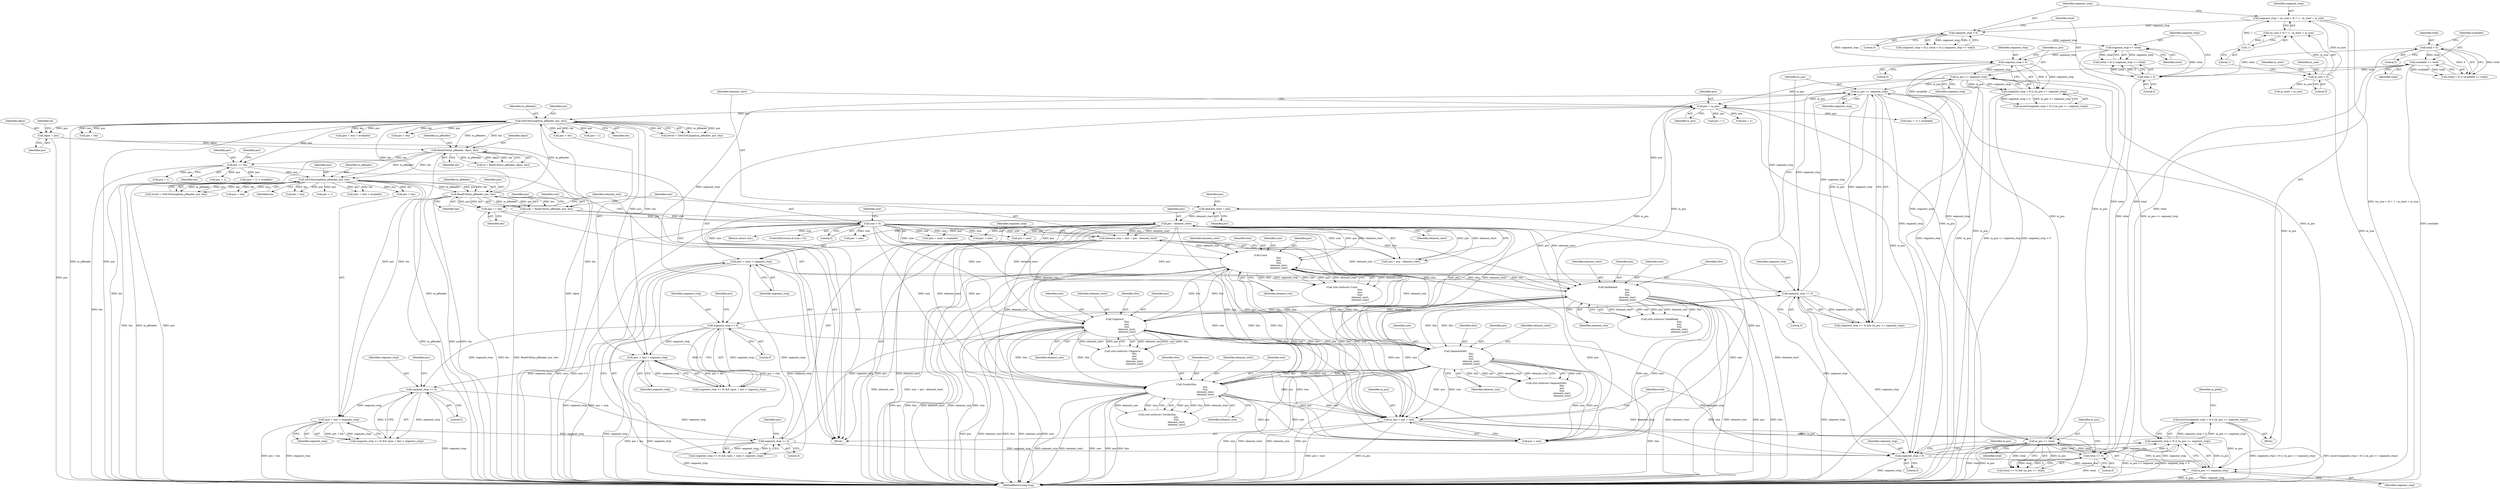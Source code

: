 digraph "1_Android_04839626ed859623901ebd3a5fd483982186b59d_189@API" {
"1000545" [label="(Call,assert((segment_stop < 0) || (m_pos <= segment_stop)))"];
"1000546" [label="(Call,(segment_stop < 0) || (m_pos <= segment_stop))"];
"1000547" [label="(Call,segment_stop < 0)"];
"1000192" [label="(Call,m_pos >= segment_stop)"];
"1000183" [label="(Call,m_pos >= total)"];
"1000540" [label="(Call,m_pos = pos + size)"];
"1000459" [label="(Call,Cues(\n                                                this,\n                                                pos,\n                                                size,\n                                                element_start,\n                                                element_size))"];
"1000485" [label="(Call,SeekHead(\n                                                    this,\n                                                    pos,\n                                                    size,\n                                                    element_start,\n                                                    element_size))"];
"1000519" [label="(Call,Chapters(\n                                this,\n                                pos,\n                                size,\n                                element_start,\n                                element_size))"];
"1000392" [label="(Call,SegmentInfo(\n                                          this,\n                                          pos,\n                                          size,\n                                          element_start,\n                                          element_size))"];
"1000425" [label="(Call,Tracks(this,\n                                                  pos,\n                                                  size,\n                                                  element_start,\n                                                  element_size))"];
"1000356" [label="(Call,pos - element_start)"];
"1000348" [label="(Call,pos += len)"];
"1000338" [label="(Call,ReadUInt(m_pReader, pos, len))"];
"1000295" [label="(Call,GetUIntLength(m_pReader, pos, len))"];
"1000265" [label="(Call,ReadUInt(m_pReader, idpos, len))"];
"1000218" [label="(Call,GetUIntLength(m_pReader, pos, len))"];
"1000197" [label="(Call,pos = m_pos)"];
"1000173" [label="(Call,m_pos <= segment_stop)"];
"1000170" [label="(Call,segment_stop < 0)"];
"1000158" [label="(Call,segment_stop < 0)"];
"1000145" [label="(Call,segment_stop = (m_size < 0) ? -1 : m_start + m_size)"];
"1000151" [label="(Call,-1)"];
"1000148" [label="(Call,m_size < 0)"];
"1000165" [label="(Call,segment_stop <= total)"];
"1000162" [label="(Call,total < 0)"];
"1000138" [label="(Call,total < 0)"];
"1000141" [label="(Call,available <= total)"];
"1000259" [label="(Call,idpos = pos)"];
"1000280" [label="(Call,pos += len)"];
"1000201" [label="(Call,element_start = pos)"];
"1000343" [label="(Call,size < 0)"];
"1000336" [label="(Call,size = ReadUInt(m_pReader, pos, len))"];
"1000352" [label="(Call,element_size = size + pos - element_start)"];
"1000180" [label="(Call,total >= 0)"];
"1000189" [label="(Call,segment_stop >= 0)"];
"1000364" [label="(Call,(pos + size) > segment_stop)"];
"1000361" [label="(Call,segment_stop >= 0)"];
"1000315" [label="(Call,segment_stop >= 0)"];
"1000238" [label="(Call,segment_stop >= 0)"];
"1000241" [label="(Call,(pos + len) > segment_stop)"];
"1000318" [label="(Call,(pos + len) > segment_stop)"];
"1000169" [label="(Call,(segment_stop < 0) || (m_pos <= segment_stop))"];
"1000550" [label="(Call,m_pos <= segment_stop)"];
"1000423" [label="(Call,(std::nothrow) Tracks(this,\n                                                  pos,\n                                                  size,\n                                                  element_start,\n                                                  element_size))"];
"1000219" [label="(Identifier,m_pReader)"];
"1000263" [label="(Call,id = ReadUInt(m_pReader, idpos, len))"];
"1000150" [label="(Literal,0)"];
"1000357" [label="(Identifier,pos)"];
"1000461" [label="(Identifier,pos)"];
"1000249" [label="(Call,(pos + len) > available)"];
"1000163" [label="(Identifier,total)"];
"1000191" [label="(Literal,0)"];
"1000546" [label="(Call,(segment_stop < 0) || (m_pos <= segment_stop))"];
"1000393" [label="(Identifier,this)"];
"1000245" [label="(Identifier,segment_stop)"];
"1000392" [label="(Call,SegmentInfo(\n                                          this,\n                                          pos,\n                                          size,\n                                          element_start,\n                                          element_size))"];
"1000378" [label="(Call,pos + size)"];
"1000161" [label="(Call,(total < 0) || (segment_stop <= total))"];
"1000250" [label="(Call,pos + len)"];
"1000320" [label="(Identifier,pos)"];
"1000280" [label="(Call,pos += len)"];
"1000199" [label="(Identifier,m_pos)"];
"1000360" [label="(Call,(segment_stop >= 0) && ((pos + size) > segment_stop))"];
"1000490" [label="(Identifier,element_size)"];
"1000179" [label="(Call,(total >= 0) && (m_pos >= total))"];
"1000542" [label="(Call,pos + size)"];
"1000394" [label="(Identifier,pos)"];
"1000297" [label="(Identifier,pos)"];
"1000266" [label="(Identifier,m_pReader)"];
"1000192" [label="(Call,m_pos >= segment_stop)"];
"1000165" [label="(Call,segment_stop <= total)"];
"1000143" [label="(Identifier,total)"];
"1000281" [label="(Identifier,pos)"];
"1000154" [label="(Identifier,m_start)"];
"1000550" [label="(Call,m_pos <= segment_stop)"];
"1000345" [label="(Literal,0)"];
"1000390" [label="(Call,(std::nothrow) SegmentInfo(\n                                          this,\n                                          pos,\n                                          size,\n                                          element_start,\n                                          element_size))"];
"1000396" [label="(Identifier,element_start)"];
"1000282" [label="(Identifier,len)"];
"1000239" [label="(Identifier,segment_stop)"];
"1000426" [label="(Identifier,this)"];
"1000366" [label="(Identifier,pos)"];
"1000172" [label="(Literal,0)"];
"1000349" [label="(Identifier,pos)"];
"1000344" [label="(Identifier,size)"];
"1000487" [label="(Identifier,pos)"];
"1000485" [label="(Call,SeekHead(\n                                                    this,\n                                                    pos,\n                                                    size,\n                                                    element_start,\n                                                    element_size))"];
"1000327" [label="(Call,pos + len)"];
"1000463" [label="(Identifier,element_start)"];
"1000147" [label="(Call,(m_size < 0) ? -1 : m_start + m_size)"];
"1000183" [label="(Call,m_pos >= total)"];
"1000356" [label="(Call,pos - element_start)"];
"1000549" [label="(Literal,0)"];
"1000540" [label="(Call,m_pos = pos + size)"];
"1000361" [label="(Call,segment_stop >= 0)"];
"1000293" [label="(Call,result = GetUIntLength(m_pReader, pos, len))"];
"1000522" [label="(Identifier,size)"];
"1000185" [label="(Identifier,total)"];
"1000166" [label="(Identifier,segment_stop)"];
"1000430" [label="(Identifier,element_size)"];
"1000340" [label="(Identifier,pos)"];
"1000373" [label="(Call,pos + size)"];
"1000261" [label="(Identifier,pos)"];
"1000243" [label="(Identifier,pos)"];
"1000142" [label="(Identifier,available)"];
"1000177" [label="(Block,)"];
"1000286" [label="(Identifier,pos)"];
"1000211" [label="(Call,pos + 1)"];
"1000148" [label="(Call,m_size < 0)"];
"1000203" [label="(Identifier,pos)"];
"1000555" [label="(Identifier,m_pInfo)"];
"1000170" [label="(Call,segment_stop < 0)"];
"1000339" [label="(Identifier,m_pReader)"];
"1000541" [label="(Identifier,m_pos)"];
"1000140" [label="(Literal,0)"];
"1000364" [label="(Call,(pos + size) > segment_stop)"];
"1000464" [label="(Identifier,element_size)"];
"1000205" [label="(Call,(pos + 1) > available)"];
"1000167" [label="(Identifier,total)"];
"1000290" [label="(Call,pos + 1)"];
"1000318" [label="(Call,(pos + len) > segment_stop)"];
"1000174" [label="(Identifier,m_pos)"];
"1000149" [label="(Identifier,m_size)"];
"1000363" [label="(Literal,0)"];
"1000523" [label="(Identifier,element_start)"];
"1000427" [label="(Identifier,pos)"];
"1000350" [label="(Identifier,len)"];
"1000164" [label="(Literal,0)"];
"1000184" [label="(Identifier,m_pos)"];
"1000260" [label="(Identifier,idpos)"];
"1000190" [label="(Identifier,segment_stop)"];
"1000182" [label="(Literal,0)"];
"1000141" [label="(Call,available <= total)"];
"1000346" [label="(Return,return size;)"];
"1000233" [label="(Call,pos + 1)"];
"1000284" [label="(Call,(pos + 1) > available)"];
"1000343" [label="(Call,size < 0)"];
"1000151" [label="(Call,-1)"];
"1000259" [label="(Call,idpos = pos)"];
"1000488" [label="(Identifier,size)"];
"1000551" [label="(Identifier,m_pos)"];
"1000221" [label="(Identifier,len)"];
"1000139" [label="(Identifier,total)"];
"1000207" [label="(Identifier,pos)"];
"1000332" [label="(Call,pos + len)"];
"1000237" [label="(Call,(segment_stop >= 0) && ((pos + len) > segment_stop))"];
"1000267" [label="(Identifier,idpos)"];
"1000483" [label="(Call,(std::nothrow) SeekHead(\n                                                    this,\n                                                    pos,\n                                                    size,\n                                                    element_start,\n                                                    element_size))"];
"1000298" [label="(Identifier,len)"];
"1000342" [label="(ControlStructure,if (size < 0))"];
"1000160" [label="(Literal,0)"];
"1000268" [label="(Identifier,len)"];
"1000119" [label="(Block,)"];
"1000354" [label="(Call,size + pos - element_start)"];
"1000157" [label="(Call,(segment_stop < 0) || (total < 0) || (segment_stop <= total))"];
"1000240" [label="(Literal,0)"];
"1000520" [label="(Identifier,this)"];
"1000138" [label="(Call,total < 0)"];
"1000457" [label="(Call,(std::nothrow) Cues(\n                                                this,\n                                                pos,\n                                                size,\n                                                element_start,\n                                                element_size))"];
"1000295" [label="(Call,GetUIntLength(m_pReader, pos, len))"];
"1000352" [label="(Call,element_size = size + pos - element_start)"];
"1000158" [label="(Call,segment_stop < 0)"];
"1000201" [label="(Call,element_start = pos)"];
"1000315" [label="(Call,segment_stop >= 0)"];
"1000317" [label="(Literal,0)"];
"1000395" [label="(Identifier,size)"];
"1000169" [label="(Call,(segment_stop < 0) || (m_pos <= segment_stop))"];
"1000189" [label="(Call,segment_stop >= 0)"];
"1000296" [label="(Identifier,m_pReader)"];
"1000168" [label="(Call,assert((segment_stop < 0) || (m_pos <= segment_stop)))"];
"1000188" [label="(Call,(segment_stop >= 0) && (m_pos >= segment_stop))"];
"1000358" [label="(Identifier,element_start)"];
"1000181" [label="(Identifier,total)"];
"1000545" [label="(Call,assert((segment_stop < 0) || (m_pos <= segment_stop)))"];
"1000264" [label="(Identifier,id)"];
"1000314" [label="(Call,(segment_stop >= 0) && ((pos + len) > segment_stop))"];
"1000338" [label="(Call,ReadUInt(m_pReader, pos, len))"];
"1000348" [label="(Call,pos += len)"];
"1000322" [label="(Identifier,segment_stop)"];
"1000206" [label="(Call,pos + 1)"];
"1000159" [label="(Identifier,segment_stop)"];
"1000547" [label="(Call,segment_stop < 0)"];
"1000567" [label="(MethodReturn,long long)"];
"1000310" [label="(Call,pos + 1)"];
"1000519" [label="(Call,Chapters(\n                                this,\n                                pos,\n                                size,\n                                element_start,\n                                element_size))"];
"1000429" [label="(Identifier,element_start)"];
"1000220" [label="(Identifier,pos)"];
"1000153" [label="(Call,m_start + m_size)"];
"1000218" [label="(Call,GetUIntLength(m_pReader, pos, len))"];
"1000180" [label="(Call,total >= 0)"];
"1000137" [label="(Call,(total < 0) || (available <= total))"];
"1000460" [label="(Identifier,this)"];
"1000524" [label="(Identifier,element_size)"];
"1000202" [label="(Identifier,element_start)"];
"1000486" [label="(Identifier,this)"];
"1000198" [label="(Identifier,pos)"];
"1000459" [label="(Call,Cues(\n                                                this,\n                                                pos,\n                                                size,\n                                                element_start,\n                                                element_size))"];
"1000197" [label="(Call,pos = m_pos)"];
"1000397" [label="(Identifier,element_size)"];
"1000146" [label="(Identifier,segment_stop)"];
"1000326" [label="(Call,(pos + len) > available)"];
"1000265" [label="(Call,ReadUInt(m_pReader, idpos, len))"];
"1000175" [label="(Identifier,segment_stop)"];
"1000365" [label="(Call,pos + size)"];
"1000162" [label="(Call,total < 0)"];
"1000194" [label="(Identifier,segment_stop)"];
"1000425" [label="(Call,Tracks(this,\n                                                  pos,\n                                                  size,\n                                                  element_start,\n                                                  element_size))"];
"1000552" [label="(Identifier,segment_stop)"];
"1000517" [label="(Call,(std::nothrow) Chapters(\n                                this,\n                                pos,\n                                size,\n                                element_start,\n                                element_size))"];
"1000216" [label="(Call,result = GetUIntLength(m_pReader, pos, len))"];
"1000489" [label="(Identifier,element_start)"];
"1000242" [label="(Call,pos + len)"];
"1000372" [label="(Call,(pos + size) > available)"];
"1000341" [label="(Identifier,len)"];
"1000462" [label="(Identifier,size)"];
"1000173" [label="(Call,m_pos <= segment_stop)"];
"1000241" [label="(Call,(pos + len) > segment_stop)"];
"1000428" [label="(Identifier,size)"];
"1000238" [label="(Call,segment_stop >= 0)"];
"1000548" [label="(Identifier,segment_stop)"];
"1000347" [label="(Identifier,size)"];
"1000337" [label="(Identifier,size)"];
"1000145" [label="(Call,segment_stop = (m_size < 0) ? -1 : m_start + m_size)"];
"1000193" [label="(Identifier,m_pos)"];
"1000285" [label="(Call,pos + 1)"];
"1000316" [label="(Identifier,segment_stop)"];
"1000319" [label="(Call,pos + len)"];
"1000152" [label="(Literal,1)"];
"1000353" [label="(Identifier,element_size)"];
"1000336" [label="(Call,size = ReadUInt(m_pReader, pos, len))"];
"1000521" [label="(Identifier,pos)"];
"1000171" [label="(Identifier,segment_stop)"];
"1000362" [label="(Identifier,segment_stop)"];
"1000368" [label="(Identifier,segment_stop)"];
"1000255" [label="(Call,pos + len)"];
"1000545" -> "1000119"  [label="AST: "];
"1000545" -> "1000546"  [label="CFG: "];
"1000546" -> "1000545"  [label="AST: "];
"1000555" -> "1000545"  [label="CFG: "];
"1000545" -> "1000567"  [label="DDG: (segment_stop < 0) || (m_pos <= segment_stop)"];
"1000545" -> "1000567"  [label="DDG: assert((segment_stop < 0) || (m_pos <= segment_stop))"];
"1000546" -> "1000545"  [label="DDG: segment_stop < 0"];
"1000546" -> "1000545"  [label="DDG: m_pos <= segment_stop"];
"1000546" -> "1000547"  [label="CFG: "];
"1000546" -> "1000550"  [label="CFG: "];
"1000547" -> "1000546"  [label="AST: "];
"1000550" -> "1000546"  [label="AST: "];
"1000546" -> "1000567"  [label="DDG: m_pos <= segment_stop"];
"1000546" -> "1000567"  [label="DDG: segment_stop < 0"];
"1000547" -> "1000546"  [label="DDG: segment_stop"];
"1000547" -> "1000546"  [label="DDG: 0"];
"1000169" -> "1000546"  [label="DDG: m_pos <= segment_stop"];
"1000550" -> "1000546"  [label="DDG: m_pos"];
"1000550" -> "1000546"  [label="DDG: segment_stop"];
"1000547" -> "1000549"  [label="CFG: "];
"1000548" -> "1000547"  [label="AST: "];
"1000549" -> "1000547"  [label="AST: "];
"1000551" -> "1000547"  [label="CFG: "];
"1000547" -> "1000567"  [label="DDG: segment_stop"];
"1000192" -> "1000547"  [label="DDG: segment_stop"];
"1000238" -> "1000547"  [label="DDG: segment_stop"];
"1000189" -> "1000547"  [label="DDG: segment_stop"];
"1000364" -> "1000547"  [label="DDG: segment_stop"];
"1000241" -> "1000547"  [label="DDG: segment_stop"];
"1000173" -> "1000547"  [label="DDG: segment_stop"];
"1000361" -> "1000547"  [label="DDG: segment_stop"];
"1000170" -> "1000547"  [label="DDG: segment_stop"];
"1000547" -> "1000550"  [label="DDG: segment_stop"];
"1000192" -> "1000188"  [label="AST: "];
"1000192" -> "1000194"  [label="CFG: "];
"1000193" -> "1000192"  [label="AST: "];
"1000194" -> "1000192"  [label="AST: "];
"1000188" -> "1000192"  [label="CFG: "];
"1000192" -> "1000567"  [label="DDG: segment_stop"];
"1000192" -> "1000567"  [label="DDG: m_pos"];
"1000192" -> "1000188"  [label="DDG: m_pos"];
"1000192" -> "1000188"  [label="DDG: segment_stop"];
"1000183" -> "1000192"  [label="DDG: m_pos"];
"1000540" -> "1000192"  [label="DDG: m_pos"];
"1000173" -> "1000192"  [label="DDG: m_pos"];
"1000189" -> "1000192"  [label="DDG: segment_stop"];
"1000192" -> "1000197"  [label="DDG: m_pos"];
"1000192" -> "1000238"  [label="DDG: segment_stop"];
"1000192" -> "1000550"  [label="DDG: m_pos"];
"1000183" -> "1000179"  [label="AST: "];
"1000183" -> "1000185"  [label="CFG: "];
"1000184" -> "1000183"  [label="AST: "];
"1000185" -> "1000183"  [label="AST: "];
"1000179" -> "1000183"  [label="CFG: "];
"1000183" -> "1000567"  [label="DDG: total"];
"1000183" -> "1000567"  [label="DDG: m_pos"];
"1000183" -> "1000180"  [label="DDG: total"];
"1000183" -> "1000179"  [label="DDG: m_pos"];
"1000183" -> "1000179"  [label="DDG: total"];
"1000540" -> "1000183"  [label="DDG: m_pos"];
"1000173" -> "1000183"  [label="DDG: m_pos"];
"1000180" -> "1000183"  [label="DDG: total"];
"1000183" -> "1000197"  [label="DDG: m_pos"];
"1000183" -> "1000550"  [label="DDG: m_pos"];
"1000540" -> "1000177"  [label="AST: "];
"1000540" -> "1000542"  [label="CFG: "];
"1000541" -> "1000540"  [label="AST: "];
"1000542" -> "1000540"  [label="AST: "];
"1000181" -> "1000540"  [label="CFG: "];
"1000540" -> "1000567"  [label="DDG: pos + size"];
"1000540" -> "1000567"  [label="DDG: m_pos"];
"1000540" -> "1000197"  [label="DDG: m_pos"];
"1000459" -> "1000540"  [label="DDG: pos"];
"1000459" -> "1000540"  [label="DDG: size"];
"1000392" -> "1000540"  [label="DDG: pos"];
"1000392" -> "1000540"  [label="DDG: size"];
"1000425" -> "1000540"  [label="DDG: pos"];
"1000425" -> "1000540"  [label="DDG: size"];
"1000519" -> "1000540"  [label="DDG: pos"];
"1000519" -> "1000540"  [label="DDG: size"];
"1000485" -> "1000540"  [label="DDG: pos"];
"1000485" -> "1000540"  [label="DDG: size"];
"1000356" -> "1000540"  [label="DDG: pos"];
"1000343" -> "1000540"  [label="DDG: size"];
"1000540" -> "1000550"  [label="DDG: m_pos"];
"1000459" -> "1000457"  [label="AST: "];
"1000459" -> "1000464"  [label="CFG: "];
"1000460" -> "1000459"  [label="AST: "];
"1000461" -> "1000459"  [label="AST: "];
"1000462" -> "1000459"  [label="AST: "];
"1000463" -> "1000459"  [label="AST: "];
"1000464" -> "1000459"  [label="AST: "];
"1000457" -> "1000459"  [label="CFG: "];
"1000459" -> "1000567"  [label="DDG: pos"];
"1000459" -> "1000567"  [label="DDG: this"];
"1000459" -> "1000567"  [label="DDG: element_start"];
"1000459" -> "1000567"  [label="DDG: element_size"];
"1000459" -> "1000567"  [label="DDG: size"];
"1000459" -> "1000392"  [label="DDG: this"];
"1000459" -> "1000425"  [label="DDG: this"];
"1000459" -> "1000457"  [label="DDG: element_size"];
"1000459" -> "1000457"  [label="DDG: this"];
"1000459" -> "1000457"  [label="DDG: size"];
"1000459" -> "1000457"  [label="DDG: pos"];
"1000459" -> "1000457"  [label="DDG: element_start"];
"1000485" -> "1000459"  [label="DDG: this"];
"1000519" -> "1000459"  [label="DDG: this"];
"1000392" -> "1000459"  [label="DDG: this"];
"1000425" -> "1000459"  [label="DDG: this"];
"1000356" -> "1000459"  [label="DDG: pos"];
"1000356" -> "1000459"  [label="DDG: element_start"];
"1000343" -> "1000459"  [label="DDG: size"];
"1000352" -> "1000459"  [label="DDG: element_size"];
"1000459" -> "1000485"  [label="DDG: this"];
"1000459" -> "1000519"  [label="DDG: this"];
"1000459" -> "1000542"  [label="DDG: pos"];
"1000459" -> "1000542"  [label="DDG: size"];
"1000485" -> "1000483"  [label="AST: "];
"1000485" -> "1000490"  [label="CFG: "];
"1000486" -> "1000485"  [label="AST: "];
"1000487" -> "1000485"  [label="AST: "];
"1000488" -> "1000485"  [label="AST: "];
"1000489" -> "1000485"  [label="AST: "];
"1000490" -> "1000485"  [label="AST: "];
"1000483" -> "1000485"  [label="CFG: "];
"1000485" -> "1000567"  [label="DDG: this"];
"1000485" -> "1000567"  [label="DDG: element_start"];
"1000485" -> "1000567"  [label="DDG: size"];
"1000485" -> "1000567"  [label="DDG: element_size"];
"1000485" -> "1000567"  [label="DDG: pos"];
"1000485" -> "1000392"  [label="DDG: this"];
"1000485" -> "1000425"  [label="DDG: this"];
"1000485" -> "1000483"  [label="DDG: element_start"];
"1000485" -> "1000483"  [label="DDG: size"];
"1000485" -> "1000483"  [label="DDG: pos"];
"1000485" -> "1000483"  [label="DDG: element_size"];
"1000485" -> "1000483"  [label="DDG: this"];
"1000519" -> "1000485"  [label="DDG: this"];
"1000392" -> "1000485"  [label="DDG: this"];
"1000425" -> "1000485"  [label="DDG: this"];
"1000356" -> "1000485"  [label="DDG: pos"];
"1000356" -> "1000485"  [label="DDG: element_start"];
"1000343" -> "1000485"  [label="DDG: size"];
"1000352" -> "1000485"  [label="DDG: element_size"];
"1000485" -> "1000519"  [label="DDG: this"];
"1000485" -> "1000542"  [label="DDG: pos"];
"1000485" -> "1000542"  [label="DDG: size"];
"1000519" -> "1000517"  [label="AST: "];
"1000519" -> "1000524"  [label="CFG: "];
"1000520" -> "1000519"  [label="AST: "];
"1000521" -> "1000519"  [label="AST: "];
"1000522" -> "1000519"  [label="AST: "];
"1000523" -> "1000519"  [label="AST: "];
"1000524" -> "1000519"  [label="AST: "];
"1000517" -> "1000519"  [label="CFG: "];
"1000519" -> "1000567"  [label="DDG: this"];
"1000519" -> "1000567"  [label="DDG: element_size"];
"1000519" -> "1000567"  [label="DDG: size"];
"1000519" -> "1000567"  [label="DDG: pos"];
"1000519" -> "1000567"  [label="DDG: element_start"];
"1000519" -> "1000392"  [label="DDG: this"];
"1000519" -> "1000425"  [label="DDG: this"];
"1000519" -> "1000517"  [label="DDG: element_size"];
"1000519" -> "1000517"  [label="DDG: size"];
"1000519" -> "1000517"  [label="DDG: this"];
"1000519" -> "1000517"  [label="DDG: element_start"];
"1000519" -> "1000517"  [label="DDG: pos"];
"1000392" -> "1000519"  [label="DDG: this"];
"1000425" -> "1000519"  [label="DDG: this"];
"1000356" -> "1000519"  [label="DDG: pos"];
"1000356" -> "1000519"  [label="DDG: element_start"];
"1000343" -> "1000519"  [label="DDG: size"];
"1000352" -> "1000519"  [label="DDG: element_size"];
"1000519" -> "1000542"  [label="DDG: pos"];
"1000519" -> "1000542"  [label="DDG: size"];
"1000392" -> "1000390"  [label="AST: "];
"1000392" -> "1000397"  [label="CFG: "];
"1000393" -> "1000392"  [label="AST: "];
"1000394" -> "1000392"  [label="AST: "];
"1000395" -> "1000392"  [label="AST: "];
"1000396" -> "1000392"  [label="AST: "];
"1000397" -> "1000392"  [label="AST: "];
"1000390" -> "1000392"  [label="CFG: "];
"1000392" -> "1000567"  [label="DDG: element_start"];
"1000392" -> "1000567"  [label="DDG: element_size"];
"1000392" -> "1000567"  [label="DDG: pos"];
"1000392" -> "1000567"  [label="DDG: this"];
"1000392" -> "1000567"  [label="DDG: size"];
"1000392" -> "1000390"  [label="DDG: size"];
"1000392" -> "1000390"  [label="DDG: this"];
"1000392" -> "1000390"  [label="DDG: pos"];
"1000392" -> "1000390"  [label="DDG: element_start"];
"1000392" -> "1000390"  [label="DDG: element_size"];
"1000425" -> "1000392"  [label="DDG: this"];
"1000356" -> "1000392"  [label="DDG: pos"];
"1000356" -> "1000392"  [label="DDG: element_start"];
"1000343" -> "1000392"  [label="DDG: size"];
"1000352" -> "1000392"  [label="DDG: element_size"];
"1000392" -> "1000425"  [label="DDG: this"];
"1000392" -> "1000542"  [label="DDG: pos"];
"1000392" -> "1000542"  [label="DDG: size"];
"1000425" -> "1000423"  [label="AST: "];
"1000425" -> "1000430"  [label="CFG: "];
"1000426" -> "1000425"  [label="AST: "];
"1000427" -> "1000425"  [label="AST: "];
"1000428" -> "1000425"  [label="AST: "];
"1000429" -> "1000425"  [label="AST: "];
"1000430" -> "1000425"  [label="AST: "];
"1000423" -> "1000425"  [label="CFG: "];
"1000425" -> "1000567"  [label="DDG: size"];
"1000425" -> "1000567"  [label="DDG: pos"];
"1000425" -> "1000567"  [label="DDG: this"];
"1000425" -> "1000567"  [label="DDG: element_size"];
"1000425" -> "1000567"  [label="DDG: element_start"];
"1000425" -> "1000423"  [label="DDG: pos"];
"1000425" -> "1000423"  [label="DDG: this"];
"1000425" -> "1000423"  [label="DDG: element_start"];
"1000425" -> "1000423"  [label="DDG: element_size"];
"1000425" -> "1000423"  [label="DDG: size"];
"1000356" -> "1000425"  [label="DDG: pos"];
"1000356" -> "1000425"  [label="DDG: element_start"];
"1000343" -> "1000425"  [label="DDG: size"];
"1000352" -> "1000425"  [label="DDG: element_size"];
"1000425" -> "1000542"  [label="DDG: pos"];
"1000425" -> "1000542"  [label="DDG: size"];
"1000356" -> "1000354"  [label="AST: "];
"1000356" -> "1000358"  [label="CFG: "];
"1000357" -> "1000356"  [label="AST: "];
"1000358" -> "1000356"  [label="AST: "];
"1000354" -> "1000356"  [label="CFG: "];
"1000356" -> "1000567"  [label="DDG: pos"];
"1000356" -> "1000567"  [label="DDG: element_start"];
"1000356" -> "1000352"  [label="DDG: pos"];
"1000356" -> "1000352"  [label="DDG: element_start"];
"1000356" -> "1000354"  [label="DDG: pos"];
"1000356" -> "1000354"  [label="DDG: element_start"];
"1000348" -> "1000356"  [label="DDG: pos"];
"1000201" -> "1000356"  [label="DDG: element_start"];
"1000356" -> "1000364"  [label="DDG: pos"];
"1000356" -> "1000365"  [label="DDG: pos"];
"1000356" -> "1000372"  [label="DDG: pos"];
"1000356" -> "1000373"  [label="DDG: pos"];
"1000356" -> "1000378"  [label="DDG: pos"];
"1000356" -> "1000542"  [label="DDG: pos"];
"1000348" -> "1000177"  [label="AST: "];
"1000348" -> "1000350"  [label="CFG: "];
"1000349" -> "1000348"  [label="AST: "];
"1000350" -> "1000348"  [label="AST: "];
"1000353" -> "1000348"  [label="CFG: "];
"1000348" -> "1000567"  [label="DDG: len"];
"1000338" -> "1000348"  [label="DDG: len"];
"1000338" -> "1000348"  [label="DDG: pos"];
"1000338" -> "1000336"  [label="AST: "];
"1000338" -> "1000341"  [label="CFG: "];
"1000339" -> "1000338"  [label="AST: "];
"1000340" -> "1000338"  [label="AST: "];
"1000341" -> "1000338"  [label="AST: "];
"1000336" -> "1000338"  [label="CFG: "];
"1000338" -> "1000567"  [label="DDG: m_pReader"];
"1000338" -> "1000567"  [label="DDG: pos"];
"1000338" -> "1000567"  [label="DDG: len"];
"1000338" -> "1000218"  [label="DDG: m_pReader"];
"1000338" -> "1000218"  [label="DDG: len"];
"1000338" -> "1000336"  [label="DDG: m_pReader"];
"1000338" -> "1000336"  [label="DDG: pos"];
"1000338" -> "1000336"  [label="DDG: len"];
"1000295" -> "1000338"  [label="DDG: m_pReader"];
"1000295" -> "1000338"  [label="DDG: pos"];
"1000295" -> "1000338"  [label="DDG: len"];
"1000295" -> "1000293"  [label="AST: "];
"1000295" -> "1000298"  [label="CFG: "];
"1000296" -> "1000295"  [label="AST: "];
"1000297" -> "1000295"  [label="AST: "];
"1000298" -> "1000295"  [label="AST: "];
"1000293" -> "1000295"  [label="CFG: "];
"1000295" -> "1000567"  [label="DDG: len"];
"1000295" -> "1000567"  [label="DDG: m_pReader"];
"1000295" -> "1000567"  [label="DDG: pos"];
"1000295" -> "1000293"  [label="DDG: m_pReader"];
"1000295" -> "1000293"  [label="DDG: pos"];
"1000295" -> "1000293"  [label="DDG: len"];
"1000265" -> "1000295"  [label="DDG: m_pReader"];
"1000265" -> "1000295"  [label="DDG: len"];
"1000280" -> "1000295"  [label="DDG: pos"];
"1000295" -> "1000310"  [label="DDG: pos"];
"1000295" -> "1000318"  [label="DDG: pos"];
"1000295" -> "1000318"  [label="DDG: len"];
"1000295" -> "1000319"  [label="DDG: pos"];
"1000295" -> "1000319"  [label="DDG: len"];
"1000295" -> "1000326"  [label="DDG: pos"];
"1000295" -> "1000326"  [label="DDG: len"];
"1000295" -> "1000327"  [label="DDG: pos"];
"1000295" -> "1000327"  [label="DDG: len"];
"1000295" -> "1000332"  [label="DDG: pos"];
"1000295" -> "1000332"  [label="DDG: len"];
"1000265" -> "1000263"  [label="AST: "];
"1000265" -> "1000268"  [label="CFG: "];
"1000266" -> "1000265"  [label="AST: "];
"1000267" -> "1000265"  [label="AST: "];
"1000268" -> "1000265"  [label="AST: "];
"1000263" -> "1000265"  [label="CFG: "];
"1000265" -> "1000567"  [label="DDG: idpos"];
"1000265" -> "1000567"  [label="DDG: len"];
"1000265" -> "1000567"  [label="DDG: m_pReader"];
"1000265" -> "1000263"  [label="DDG: m_pReader"];
"1000265" -> "1000263"  [label="DDG: idpos"];
"1000265" -> "1000263"  [label="DDG: len"];
"1000218" -> "1000265"  [label="DDG: m_pReader"];
"1000218" -> "1000265"  [label="DDG: len"];
"1000259" -> "1000265"  [label="DDG: idpos"];
"1000265" -> "1000280"  [label="DDG: len"];
"1000218" -> "1000216"  [label="AST: "];
"1000218" -> "1000221"  [label="CFG: "];
"1000219" -> "1000218"  [label="AST: "];
"1000220" -> "1000218"  [label="AST: "];
"1000221" -> "1000218"  [label="AST: "];
"1000216" -> "1000218"  [label="CFG: "];
"1000218" -> "1000567"  [label="DDG: len"];
"1000218" -> "1000567"  [label="DDG: m_pReader"];
"1000218" -> "1000567"  [label="DDG: pos"];
"1000218" -> "1000216"  [label="DDG: m_pReader"];
"1000218" -> "1000216"  [label="DDG: pos"];
"1000218" -> "1000216"  [label="DDG: len"];
"1000197" -> "1000218"  [label="DDG: pos"];
"1000218" -> "1000233"  [label="DDG: pos"];
"1000218" -> "1000241"  [label="DDG: pos"];
"1000218" -> "1000241"  [label="DDG: len"];
"1000218" -> "1000242"  [label="DDG: pos"];
"1000218" -> "1000242"  [label="DDG: len"];
"1000218" -> "1000249"  [label="DDG: pos"];
"1000218" -> "1000249"  [label="DDG: len"];
"1000218" -> "1000250"  [label="DDG: pos"];
"1000218" -> "1000250"  [label="DDG: len"];
"1000218" -> "1000255"  [label="DDG: pos"];
"1000218" -> "1000255"  [label="DDG: len"];
"1000218" -> "1000259"  [label="DDG: pos"];
"1000218" -> "1000280"  [label="DDG: pos"];
"1000197" -> "1000177"  [label="AST: "];
"1000197" -> "1000199"  [label="CFG: "];
"1000198" -> "1000197"  [label="AST: "];
"1000199" -> "1000197"  [label="AST: "];
"1000202" -> "1000197"  [label="CFG: "];
"1000197" -> "1000567"  [label="DDG: m_pos"];
"1000173" -> "1000197"  [label="DDG: m_pos"];
"1000197" -> "1000201"  [label="DDG: pos"];
"1000197" -> "1000205"  [label="DDG: pos"];
"1000197" -> "1000206"  [label="DDG: pos"];
"1000197" -> "1000211"  [label="DDG: pos"];
"1000173" -> "1000169"  [label="AST: "];
"1000173" -> "1000175"  [label="CFG: "];
"1000174" -> "1000173"  [label="AST: "];
"1000175" -> "1000173"  [label="AST: "];
"1000169" -> "1000173"  [label="CFG: "];
"1000173" -> "1000567"  [label="DDG: m_pos"];
"1000173" -> "1000169"  [label="DDG: m_pos"];
"1000173" -> "1000169"  [label="DDG: segment_stop"];
"1000170" -> "1000173"  [label="DDG: segment_stop"];
"1000173" -> "1000189"  [label="DDG: segment_stop"];
"1000173" -> "1000550"  [label="DDG: m_pos"];
"1000170" -> "1000169"  [label="AST: "];
"1000170" -> "1000172"  [label="CFG: "];
"1000171" -> "1000170"  [label="AST: "];
"1000172" -> "1000170"  [label="AST: "];
"1000174" -> "1000170"  [label="CFG: "];
"1000169" -> "1000170"  [label="CFG: "];
"1000170" -> "1000169"  [label="DDG: segment_stop"];
"1000170" -> "1000169"  [label="DDG: 0"];
"1000158" -> "1000170"  [label="DDG: segment_stop"];
"1000165" -> "1000170"  [label="DDG: segment_stop"];
"1000170" -> "1000189"  [label="DDG: segment_stop"];
"1000158" -> "1000157"  [label="AST: "];
"1000158" -> "1000160"  [label="CFG: "];
"1000159" -> "1000158"  [label="AST: "];
"1000160" -> "1000158"  [label="AST: "];
"1000163" -> "1000158"  [label="CFG: "];
"1000157" -> "1000158"  [label="CFG: "];
"1000158" -> "1000157"  [label="DDG: segment_stop"];
"1000158" -> "1000157"  [label="DDG: 0"];
"1000145" -> "1000158"  [label="DDG: segment_stop"];
"1000158" -> "1000165"  [label="DDG: segment_stop"];
"1000145" -> "1000119"  [label="AST: "];
"1000145" -> "1000147"  [label="CFG: "];
"1000146" -> "1000145"  [label="AST: "];
"1000147" -> "1000145"  [label="AST: "];
"1000159" -> "1000145"  [label="CFG: "];
"1000145" -> "1000567"  [label="DDG: (m_size < 0) ? -1 : m_start + m_size"];
"1000151" -> "1000145"  [label="DDG: 1"];
"1000148" -> "1000145"  [label="DDG: m_size"];
"1000151" -> "1000147"  [label="AST: "];
"1000151" -> "1000152"  [label="CFG: "];
"1000152" -> "1000151"  [label="AST: "];
"1000147" -> "1000151"  [label="CFG: "];
"1000151" -> "1000147"  [label="DDG: 1"];
"1000148" -> "1000147"  [label="AST: "];
"1000148" -> "1000150"  [label="CFG: "];
"1000149" -> "1000148"  [label="AST: "];
"1000150" -> "1000148"  [label="AST: "];
"1000152" -> "1000148"  [label="CFG: "];
"1000154" -> "1000148"  [label="CFG: "];
"1000148" -> "1000567"  [label="DDG: m_size"];
"1000148" -> "1000147"  [label="DDG: m_size"];
"1000148" -> "1000153"  [label="DDG: m_size"];
"1000165" -> "1000161"  [label="AST: "];
"1000165" -> "1000167"  [label="CFG: "];
"1000166" -> "1000165"  [label="AST: "];
"1000167" -> "1000165"  [label="AST: "];
"1000161" -> "1000165"  [label="CFG: "];
"1000165" -> "1000161"  [label="DDG: segment_stop"];
"1000165" -> "1000161"  [label="DDG: total"];
"1000162" -> "1000165"  [label="DDG: total"];
"1000165" -> "1000180"  [label="DDG: total"];
"1000162" -> "1000161"  [label="AST: "];
"1000162" -> "1000164"  [label="CFG: "];
"1000163" -> "1000162"  [label="AST: "];
"1000164" -> "1000162"  [label="AST: "];
"1000166" -> "1000162"  [label="CFG: "];
"1000161" -> "1000162"  [label="CFG: "];
"1000162" -> "1000161"  [label="DDG: total"];
"1000162" -> "1000161"  [label="DDG: 0"];
"1000138" -> "1000162"  [label="DDG: total"];
"1000141" -> "1000162"  [label="DDG: total"];
"1000162" -> "1000180"  [label="DDG: total"];
"1000138" -> "1000137"  [label="AST: "];
"1000138" -> "1000140"  [label="CFG: "];
"1000139" -> "1000138"  [label="AST: "];
"1000140" -> "1000138"  [label="AST: "];
"1000142" -> "1000138"  [label="CFG: "];
"1000137" -> "1000138"  [label="CFG: "];
"1000138" -> "1000137"  [label="DDG: total"];
"1000138" -> "1000137"  [label="DDG: 0"];
"1000138" -> "1000141"  [label="DDG: total"];
"1000138" -> "1000180"  [label="DDG: total"];
"1000141" -> "1000137"  [label="AST: "];
"1000141" -> "1000143"  [label="CFG: "];
"1000142" -> "1000141"  [label="AST: "];
"1000143" -> "1000141"  [label="AST: "];
"1000137" -> "1000141"  [label="CFG: "];
"1000141" -> "1000567"  [label="DDG: available"];
"1000141" -> "1000137"  [label="DDG: available"];
"1000141" -> "1000137"  [label="DDG: total"];
"1000141" -> "1000180"  [label="DDG: total"];
"1000141" -> "1000205"  [label="DDG: available"];
"1000259" -> "1000177"  [label="AST: "];
"1000259" -> "1000261"  [label="CFG: "];
"1000260" -> "1000259"  [label="AST: "];
"1000261" -> "1000259"  [label="AST: "];
"1000264" -> "1000259"  [label="CFG: "];
"1000259" -> "1000567"  [label="DDG: pos"];
"1000280" -> "1000177"  [label="AST: "];
"1000280" -> "1000282"  [label="CFG: "];
"1000281" -> "1000280"  [label="AST: "];
"1000282" -> "1000280"  [label="AST: "];
"1000286" -> "1000280"  [label="CFG: "];
"1000280" -> "1000567"  [label="DDG: len"];
"1000280" -> "1000284"  [label="DDG: pos"];
"1000280" -> "1000285"  [label="DDG: pos"];
"1000280" -> "1000290"  [label="DDG: pos"];
"1000201" -> "1000177"  [label="AST: "];
"1000201" -> "1000203"  [label="CFG: "];
"1000202" -> "1000201"  [label="AST: "];
"1000203" -> "1000201"  [label="AST: "];
"1000207" -> "1000201"  [label="CFG: "];
"1000201" -> "1000567"  [label="DDG: element_start"];
"1000343" -> "1000342"  [label="AST: "];
"1000343" -> "1000345"  [label="CFG: "];
"1000344" -> "1000343"  [label="AST: "];
"1000345" -> "1000343"  [label="AST: "];
"1000347" -> "1000343"  [label="CFG: "];
"1000349" -> "1000343"  [label="CFG: "];
"1000343" -> "1000567"  [label="DDG: size"];
"1000343" -> "1000567"  [label="DDG: size < 0"];
"1000336" -> "1000343"  [label="DDG: size"];
"1000343" -> "1000346"  [label="DDG: size"];
"1000343" -> "1000352"  [label="DDG: size"];
"1000343" -> "1000354"  [label="DDG: size"];
"1000343" -> "1000364"  [label="DDG: size"];
"1000343" -> "1000365"  [label="DDG: size"];
"1000343" -> "1000372"  [label="DDG: size"];
"1000343" -> "1000373"  [label="DDG: size"];
"1000343" -> "1000378"  [label="DDG: size"];
"1000343" -> "1000542"  [label="DDG: size"];
"1000336" -> "1000177"  [label="AST: "];
"1000337" -> "1000336"  [label="AST: "];
"1000344" -> "1000336"  [label="CFG: "];
"1000336" -> "1000567"  [label="DDG: ReadUInt(m_pReader, pos, len)"];
"1000352" -> "1000177"  [label="AST: "];
"1000352" -> "1000354"  [label="CFG: "];
"1000353" -> "1000352"  [label="AST: "];
"1000354" -> "1000352"  [label="AST: "];
"1000362" -> "1000352"  [label="CFG: "];
"1000352" -> "1000567"  [label="DDG: element_size"];
"1000352" -> "1000567"  [label="DDG: size + pos - element_start"];
"1000180" -> "1000179"  [label="AST: "];
"1000180" -> "1000182"  [label="CFG: "];
"1000181" -> "1000180"  [label="AST: "];
"1000182" -> "1000180"  [label="AST: "];
"1000184" -> "1000180"  [label="CFG: "];
"1000179" -> "1000180"  [label="CFG: "];
"1000180" -> "1000567"  [label="DDG: total"];
"1000180" -> "1000179"  [label="DDG: total"];
"1000180" -> "1000179"  [label="DDG: 0"];
"1000189" -> "1000188"  [label="AST: "];
"1000189" -> "1000191"  [label="CFG: "];
"1000190" -> "1000189"  [label="AST: "];
"1000191" -> "1000189"  [label="AST: "];
"1000193" -> "1000189"  [label="CFG: "];
"1000188" -> "1000189"  [label="CFG: "];
"1000189" -> "1000567"  [label="DDG: segment_stop"];
"1000189" -> "1000188"  [label="DDG: segment_stop"];
"1000189" -> "1000188"  [label="DDG: 0"];
"1000364" -> "1000189"  [label="DDG: segment_stop"];
"1000361" -> "1000189"  [label="DDG: segment_stop"];
"1000189" -> "1000238"  [label="DDG: segment_stop"];
"1000364" -> "1000360"  [label="AST: "];
"1000364" -> "1000368"  [label="CFG: "];
"1000365" -> "1000364"  [label="AST: "];
"1000368" -> "1000364"  [label="AST: "];
"1000360" -> "1000364"  [label="CFG: "];
"1000364" -> "1000567"  [label="DDG: pos + size"];
"1000364" -> "1000567"  [label="DDG: segment_stop"];
"1000364" -> "1000360"  [label="DDG: pos + size"];
"1000364" -> "1000360"  [label="DDG: segment_stop"];
"1000361" -> "1000364"  [label="DDG: segment_stop"];
"1000361" -> "1000360"  [label="AST: "];
"1000361" -> "1000363"  [label="CFG: "];
"1000362" -> "1000361"  [label="AST: "];
"1000363" -> "1000361"  [label="AST: "];
"1000366" -> "1000361"  [label="CFG: "];
"1000360" -> "1000361"  [label="CFG: "];
"1000361" -> "1000567"  [label="DDG: segment_stop"];
"1000361" -> "1000360"  [label="DDG: segment_stop"];
"1000361" -> "1000360"  [label="DDG: 0"];
"1000315" -> "1000361"  [label="DDG: segment_stop"];
"1000318" -> "1000361"  [label="DDG: segment_stop"];
"1000315" -> "1000314"  [label="AST: "];
"1000315" -> "1000317"  [label="CFG: "];
"1000316" -> "1000315"  [label="AST: "];
"1000317" -> "1000315"  [label="AST: "];
"1000320" -> "1000315"  [label="CFG: "];
"1000314" -> "1000315"  [label="CFG: "];
"1000315" -> "1000567"  [label="DDG: segment_stop"];
"1000315" -> "1000314"  [label="DDG: segment_stop"];
"1000315" -> "1000314"  [label="DDG: 0"];
"1000238" -> "1000315"  [label="DDG: segment_stop"];
"1000241" -> "1000315"  [label="DDG: segment_stop"];
"1000315" -> "1000318"  [label="DDG: segment_stop"];
"1000238" -> "1000237"  [label="AST: "];
"1000238" -> "1000240"  [label="CFG: "];
"1000239" -> "1000238"  [label="AST: "];
"1000240" -> "1000238"  [label="AST: "];
"1000243" -> "1000238"  [label="CFG: "];
"1000237" -> "1000238"  [label="CFG: "];
"1000238" -> "1000567"  [label="DDG: segment_stop"];
"1000238" -> "1000237"  [label="DDG: segment_stop"];
"1000238" -> "1000237"  [label="DDG: 0"];
"1000238" -> "1000241"  [label="DDG: segment_stop"];
"1000241" -> "1000237"  [label="AST: "];
"1000241" -> "1000245"  [label="CFG: "];
"1000242" -> "1000241"  [label="AST: "];
"1000245" -> "1000241"  [label="AST: "];
"1000237" -> "1000241"  [label="CFG: "];
"1000241" -> "1000567"  [label="DDG: pos + len"];
"1000241" -> "1000567"  [label="DDG: segment_stop"];
"1000241" -> "1000237"  [label="DDG: pos + len"];
"1000241" -> "1000237"  [label="DDG: segment_stop"];
"1000318" -> "1000314"  [label="AST: "];
"1000318" -> "1000322"  [label="CFG: "];
"1000319" -> "1000318"  [label="AST: "];
"1000322" -> "1000318"  [label="AST: "];
"1000314" -> "1000318"  [label="CFG: "];
"1000318" -> "1000567"  [label="DDG: pos + len"];
"1000318" -> "1000567"  [label="DDG: segment_stop"];
"1000318" -> "1000314"  [label="DDG: pos + len"];
"1000318" -> "1000314"  [label="DDG: segment_stop"];
"1000169" -> "1000168"  [label="AST: "];
"1000168" -> "1000169"  [label="CFG: "];
"1000169" -> "1000567"  [label="DDG: m_pos <= segment_stop"];
"1000169" -> "1000567"  [label="DDG: segment_stop < 0"];
"1000169" -> "1000168"  [label="DDG: segment_stop < 0"];
"1000169" -> "1000168"  [label="DDG: m_pos <= segment_stop"];
"1000550" -> "1000552"  [label="CFG: "];
"1000551" -> "1000550"  [label="AST: "];
"1000552" -> "1000550"  [label="AST: "];
"1000550" -> "1000567"  [label="DDG: m_pos"];
"1000550" -> "1000567"  [label="DDG: segment_stop"];
}
